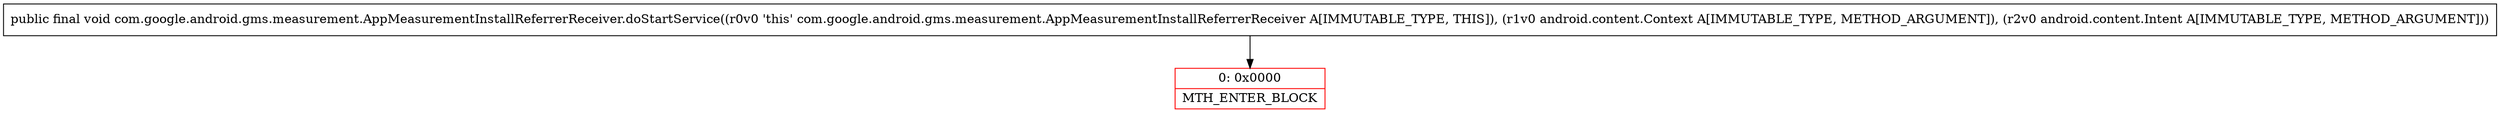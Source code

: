 digraph "CFG forcom.google.android.gms.measurement.AppMeasurementInstallReferrerReceiver.doStartService(Landroid\/content\/Context;Landroid\/content\/Intent;)V" {
subgraph cluster_Region_336005541 {
label = "R(0)";
node [shape=record,color=blue];
}
Node_0 [shape=record,color=red,label="{0\:\ 0x0000|MTH_ENTER_BLOCK\l}"];
MethodNode[shape=record,label="{public final void com.google.android.gms.measurement.AppMeasurementInstallReferrerReceiver.doStartService((r0v0 'this' com.google.android.gms.measurement.AppMeasurementInstallReferrerReceiver A[IMMUTABLE_TYPE, THIS]), (r1v0 android.content.Context A[IMMUTABLE_TYPE, METHOD_ARGUMENT]), (r2v0 android.content.Intent A[IMMUTABLE_TYPE, METHOD_ARGUMENT])) }"];
MethodNode -> Node_0;
}

